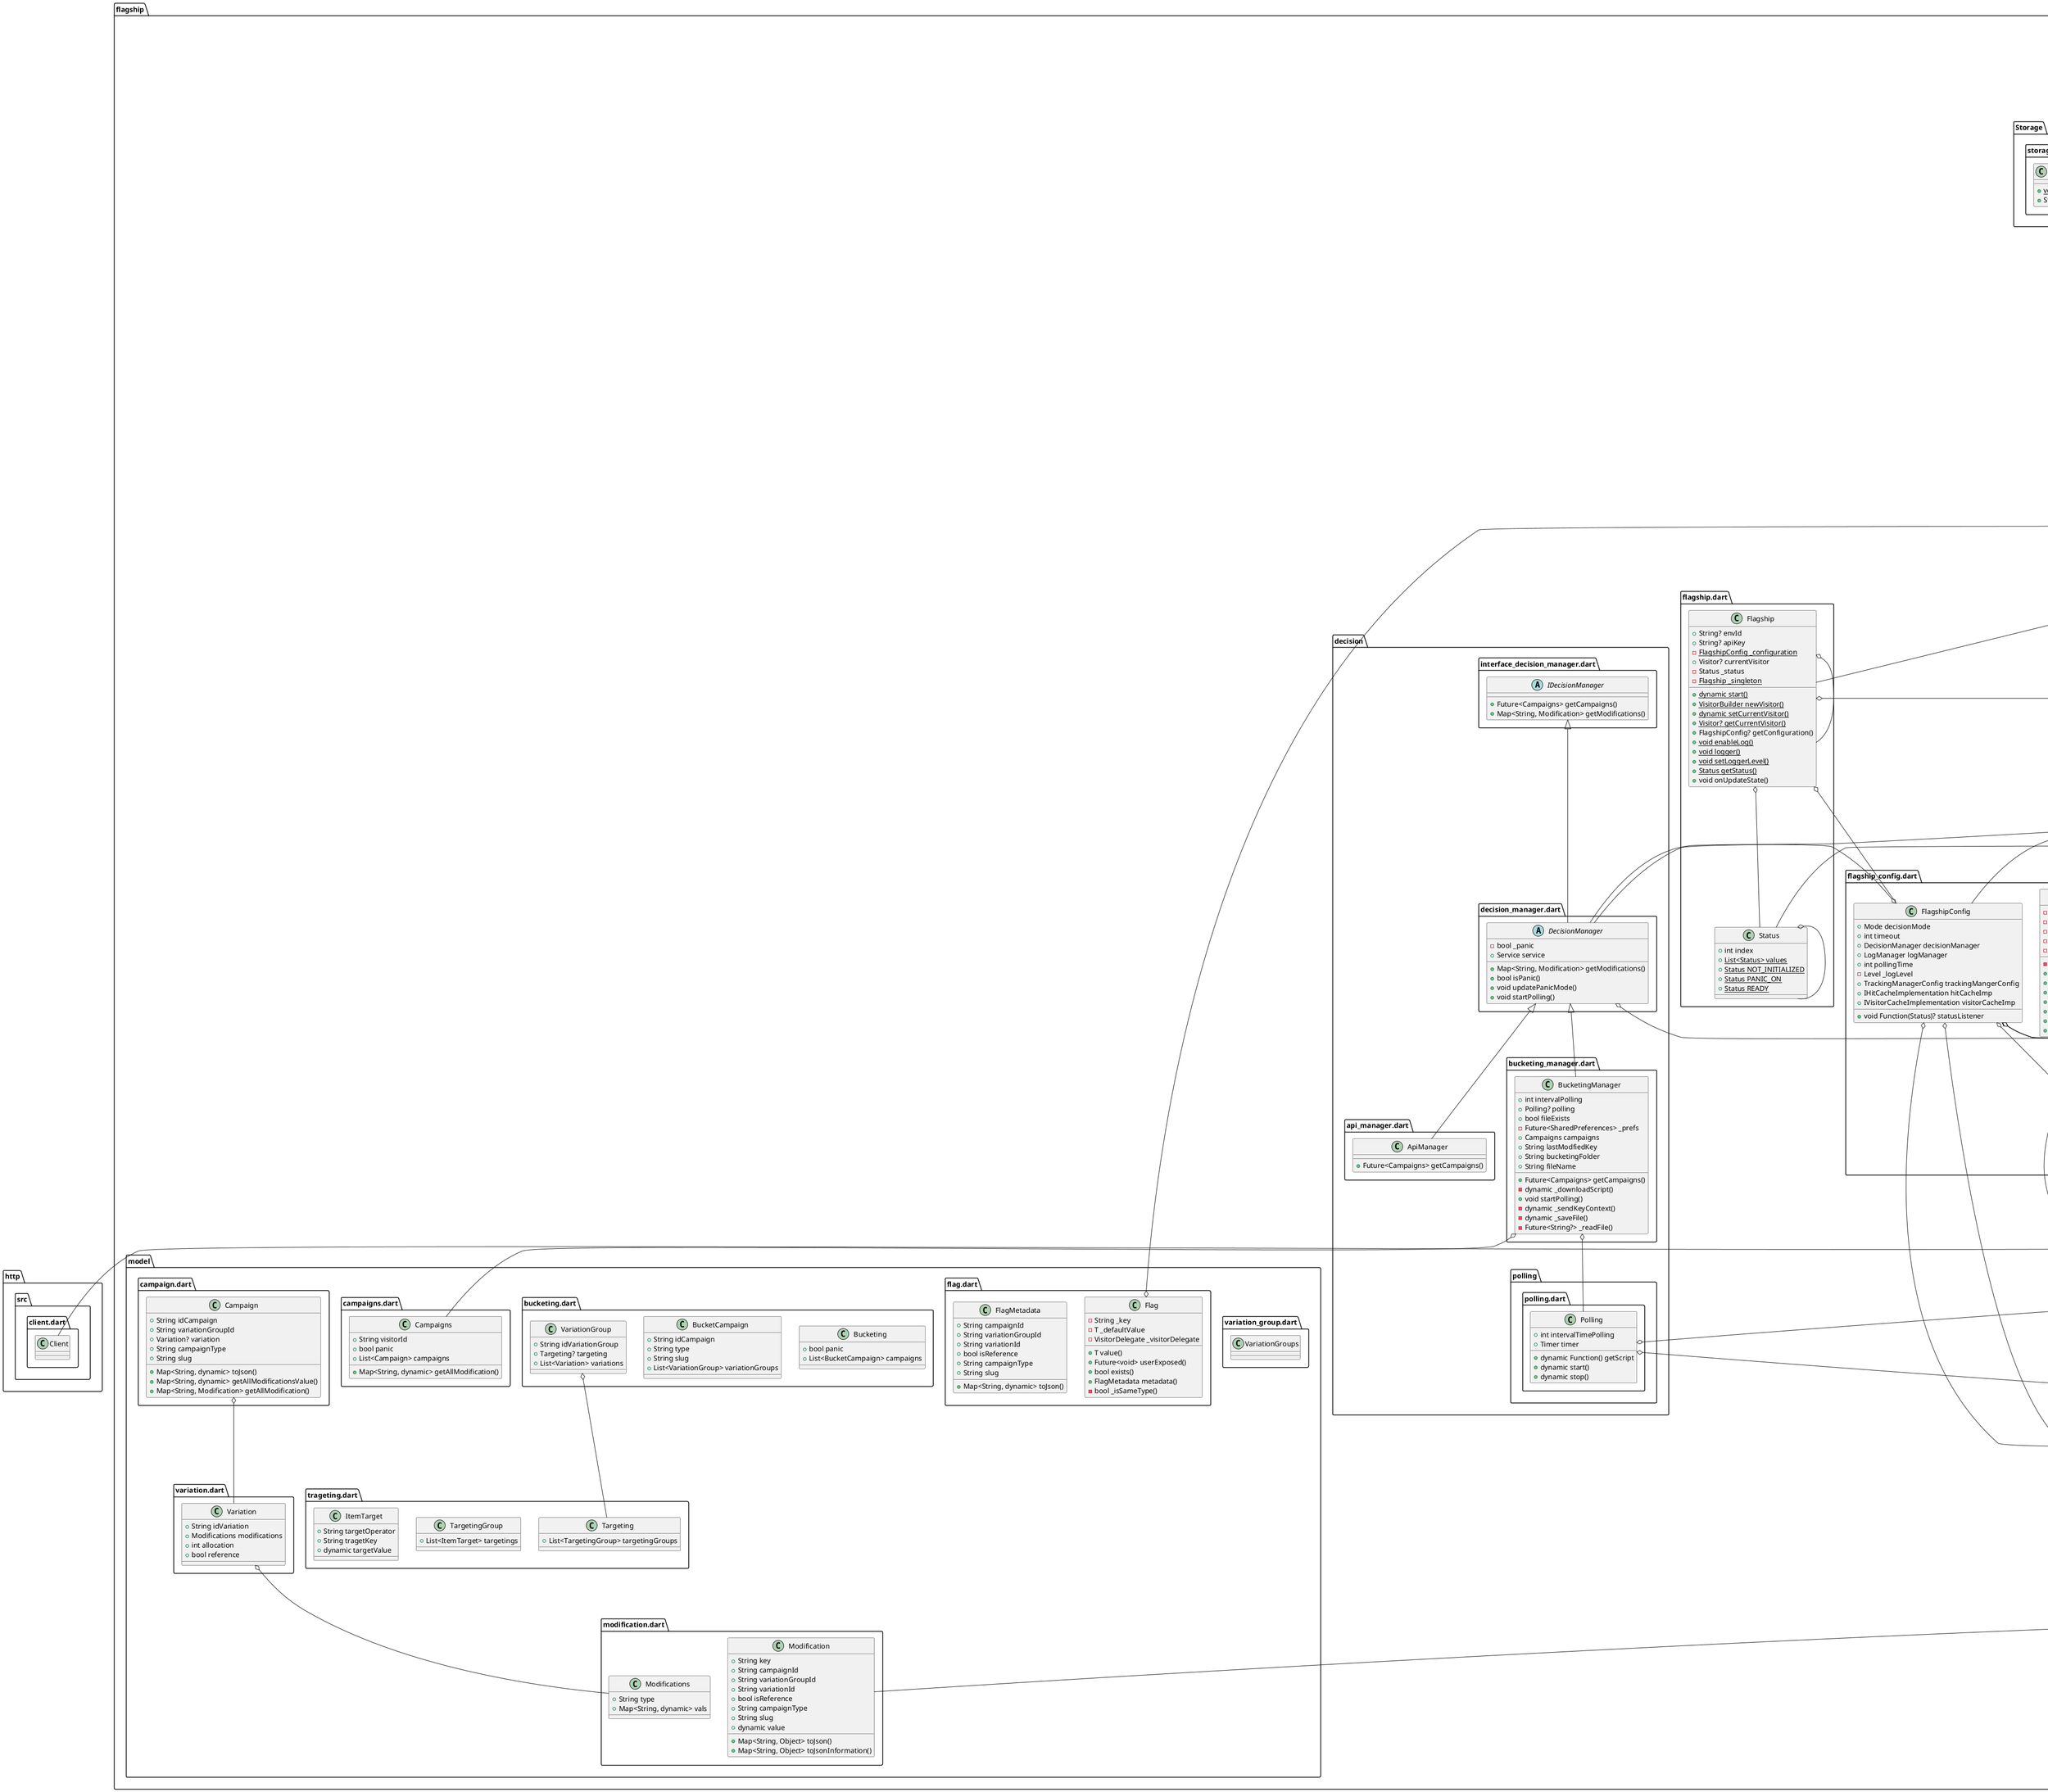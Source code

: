 @startuml
set namespaceSeparator ::

abstract class "flagship::cache::interface_cache.dart::IVisitorCacheImplementation" {
  +void cacheVisitor()
  +JsonCodec lookupVisitor()
  +void flushVisitor()
}

abstract class "flagship::cache::interface_cache.dart::IHitCacheImplementation" {
  +void cacheHits()
  +Map<String, JsonCodec> lookupHits()
  +void flushHits()
  +void flushAllHits()
}

class "flagship::cache::cache_manager.dart::CacheManager" {
}

class "flagship::cache::default_cache.dart::DefaultCacheHitImp" {
  +void cacheHits()
  +void flushHits()
  +Map<String, JsonCodec> lookupHits()
  +void flushAllHits()
}

"flagship::cache::interface_cache.dart::IHitCacheImplementation" <|-- "flagship::cache::default_cache.dart::DefaultCacheHitImp"

class "flagship::cache::default_cache.dart::DefaultCacheVisitorImp" {
  +void cacheVisitor()
  +void flushVisitor()
  +JsonCodec lookupVisitor()
}

"flagship::cache::interface_cache.dart::IVisitorCacheImplementation" <|-- "flagship::cache::default_cache.dart::DefaultCacheVisitorImp"

class "flagship::Targeting::targeting_manager.dart::TargetingManager" {
  +String userId
  +Map<String, dynamic> currentContext
  +bool isTargetingGroupIsOkay()
  +bool checkTargetGroupIsOkay()
  +bool checkTargetingForList()
  +bool checkCondition()
  +bool isCurrentValueEqualToAudienceValue()
  +bool isCurrentValueIsGreaterThanAudience()
  +bool isCurrentValueIsGreaterThanOrEqualAudience()
  +bool isCurrentValueIsLowerThanAudience()
  +bool isCurrentValueIsLowerThanOrEqualAudience()
  +bool isCurrentValueContainAudience()
  +dynamic getCurrentValueFromCtx()
  {static} +FSOperator createOperator()
}

class "flagship::Targeting::targeting_manager.dart::FSOperator" {
  +int index
  {static} +List<FSOperator> values
  {static} +FSOperator EQUALS
  {static} +FSOperator NOT_EQUALS
  {static} +FSOperator GREATER_THAN
  {static} +FSOperator GREATER_THAN_OR_EQUALS
  {static} +FSOperator LOWER_THAN
  {static} +FSOperator LOWER_THAN_OR_EQUALS
  {static} +FSOperator CONTAINS
  {static} +FSOperator NOT_CONTAINS
  {static} +FSOperator Unknown
}

"flagship::Targeting::targeting_manager.dart::FSOperator" o-- "flagship::Targeting::targeting_manager.dart::FSOperator"
"dart::core::Enum" <|-- "flagship::Targeting::targeting_manager.dart::FSOperator"

class "flagship::flagshipContext::flagship_context.dart::FlagshipContext" {
  +int index
  {static} +List<FlagshipContext> values
  {static} +FlagshipContext FIRST_TIME_INIT
  {static} +FlagshipContext DEVICE_LOCALE
  {static} +FlagshipContext DEVICE_TYPE
  {static} +FlagshipContext DEVICE_MODEL
  {static} +FlagshipContext LOCATION_CITY
  {static} +FlagshipContext LOCATION_REGION
  {static} +FlagshipContext LOCATION_COUNTRY
  {static} +FlagshipContext LOCATION_LAT
  {static} +FlagshipContext LOCATION_LONG
  {static} +FlagshipContext IP
  {static} +FlagshipContext OS_NAME
  {static} +FlagshipContext OS_VERSION_NAME
  {static} +FlagshipContext OS_VERSION_CODE
  {static} +FlagshipContext CARRIER_NAME
  {static} +FlagshipContext DEV_MODE
  {static} +FlagshipContext INTERNET_CONNECTION
  {static} +FlagshipContext APP_VERSION_NAME
  {static} +FlagshipContext APP_VERSION_CODE
  {static} +FlagshipContext FLAGSHIP_VERSION
  {static} +FlagshipContext INTERFACE_NAME
}

"flagship::flagshipContext::flagship_context.dart::FlagshipContext" o-- "flagship::flagshipContext::flagship_context.dart::FlagshipContext"
"dart::core::Enum" <|-- "flagship::flagshipContext::flagship_context.dart::FlagshipContext"

class "flagship::flagshipContext::flagship_context_manager.dart::FlagshipContextManager" {
  {static} +Map<String, Object> getPresetContextForApp()
  {static} +Object? getValue()
  {static} +bool chekcValidity()
}

class "flagship::visitor.dart::Visitor" {
  +String visitorId
  +String? anonymousId
  +FlagshipConfig config
  -Map<String, Object> _context
  +Map<String, Modification> modifications
  +TrackingManager trackingManager
  -bool _hasConsented
  -bool _isAuthenticated
  -VisitorDelegate _visitorDelegate
  +FlagshipDelegate flagshipDelegate
  +DecisionManager decisionManager
  +Map<String, Object> getContext()
  +void clearContext()
  +void updateContextWithMap()
  +Map<String, Object> getCurrentContext()
  +void updateContext()
  +void updateFlagshipContext()
  +Flag<dynamic> getFlag()
  +T getModification()
  +Map<String, Object>? getModificationInfo()
  +Future<void> synchronizeModifications()
  +Future<void> fetchFlags()
  +Future<void> activateModification()
  +Future<void> sendHit()
  +void setConsent()
  +bool getConsent()
  +dynamic authenticate()
  +dynamic unauthenticate()
}

"flagship::visitor.dart::Visitor" o-- "flagship::flagship_config.dart::FlagshipConfig"
"flagship::visitor.dart::Visitor" o-- "flagship::tracking::tracking_manager.dart::TrackingManager"
"flagship::visitor.dart::Visitor" o-- "flagship::visitor::visitor_delegate.dart::VisitorDelegate"
"flagship::visitor.dart::Visitor" o-- "flagship::flagship_delegate.dart::FlagshipDelegate"
"flagship::visitor.dart::Visitor" o-- "flagship::decision::decision_manager.dart::DecisionManager"

class "flagship::visitor.dart::VisitorBuilder" {
  +String visitorId
  +Instance instanceType
  -Map<String, Object> _context
  -bool _hasConsented
  -bool _isAuthenticated
  +VisitorBuilder withContext()
  +VisitorBuilder hasConsented()
  +dynamic isAuthenticated()
  +Visitor build()
}

"flagship::visitor.dart::VisitorBuilder" o-- "flagship::visitor.dart::Instance"

class "flagship::visitor.dart::Instance" {
  +int index
  {static} +List<Instance> values
  {static} +Instance SINGLE_INSTANCE
  {static} +Instance NEW_INSTANCE
}

"flagship::visitor.dart::Instance" o-- "flagship::visitor.dart::Instance"
"dart::core::Enum" <|-- "flagship::visitor.dart::Instance"

class "flagship::utils::logger::log_manager.dart::LogManager" {
  +String prefixLog
  {static} +Level level
  {static} +bool logEnabled
  +void printLog()
  -bool _allowDisplay()
  -void _displayPrettyStringJson()
  -void _displayMessage()
}

"flagship::utils::logger::log_manager.dart::LogManager" o-- "flagship::utils::logger::log_manager.dart::Level"

class "flagship::utils::logger::log_manager.dart::Level" {
  +int index
  {static} +List<Level> values
  {static} +Level NONE
  {static} +Level EXCEPTIONS
  {static} +Level ERROR
  {static} +Level WARNING
  {static} +Level DEBUG
  {static} +Level INFO
  {static} +Level ALL
}

"flagship::utils::logger::log_manager.dart::Level" o-- "flagship::utils::logger::log_manager.dart::Level"
"dart::core::Enum" <|-- "flagship::utils::logger::log_manager.dart::Level"

class "flagship::utils::flagship_tools.dart::FlagshipTools" {
  {static} +bool chekcXidEnvironment()
  {static} +dynamic generateFlagshipId()
  {static} +dynamic generateUuidv4()
  {static} +Map<String, Map<String, Object>> hitsToMap()
}

class "flagship::utils::constants.dart::Mode" {
  +int index
  {static} +List<Mode> values
  {static} +Mode DECISION_API
  {static} +Mode BUCKETING
}

"flagship::utils::constants.dart::Mode" o-- "flagship::utils::constants.dart::Mode"
"dart::core::Enum" <|-- "flagship::utils::constants.dart::Mode"

class "flagship::utils::device_tools.dart::FSDevice" {
  {static} +String? deviceModel
  {static} +bool isFirstTimeSdkUse
  {static} +String? getDeviceLanguage()
  {static} +dynamic isFirstTimeUser()
  {static} +Future<String?> getDeviceModel()
  {static} +String? getSystemVersionName()
  {static} +String? getSystemVersion()
  {static} +String getDeviceType()
  {static} +dynamic loadDeviceInfo()
}

abstract class "flagship::flagship_delegate.dart::FlagshipDelegate" {
  +void onUpdateState()
}

class "flagship::Storage::storage_managment.dart::StorageManagment" {
  {static} +void storeJson()
  +String readJson()
}

abstract class "flagship::visitor::Ivisitor.dart::IVisitor" {
  +void updateContext()
  +T getModification()
  +Map<String, Object>? getModificationInfo()
  +Future<void> synchronizeModifications()
  +Future<void> activateModification()
  +Future<void> sendHit()
  +void setConsent()
  +Modification? getFlagModification()
  +dynamic authenticateVisitor()
  +dynamic unAuthenticateVisitor()
}

class "flagship::visitor::visitor_delegate.dart::VisitorDelegate" {
  +Visitor visitor
  +DefaultStrategy getStrategy()
  +Future<void> activateModification()
  +T getModification()
  +Modification? getFlagModification()
  +Map<String, Object>? getModificationInfo()
  +Future<void> synchronizeModifications()
  +void updateContext()
  +Future<void> sendHit()
  +void setConsent()
  +dynamic authenticateVisitor()
  +dynamic unAuthenticateVisitor()
}

"flagship::visitor::visitor_delegate.dart::VisitorDelegate" o-- "flagship::visitor.dart::Visitor"
"flagship::visitor::Ivisitor.dart::IVisitor" <|-- "flagship::visitor::visitor_delegate.dart::VisitorDelegate"

class "flagship::visitor::strategy::not_ready_strategy.dart::NotReadyStrategy" {
  +Future<void> activateModification()
  +T getModification()
  +Map<String, Object>? getModificationInfo()
  +Future<void> sendHit()
  +void setConsent()
}

"flagship::visitor::strategy::default_strategy.dart::DefaultStrategy" <|-- "flagship::visitor::strategy::not_ready_strategy.dart::NotReadyStrategy"

class "flagship::visitor::strategy::panic_strategy.dart::PanicStrategy" {
  +Future<void> activateModification()
  +T getModification()
  +void updateContext()
  +Map<String, Object>? getModificationInfo()
  +Future<void> sendHit()
  +void setConsent()
  +dynamic authenticateVisitor()
  +dynamic unAuthenticateVisitor()
}

"flagship::visitor::strategy::default_strategy.dart::DefaultStrategy" <|-- "flagship::visitor::strategy::panic_strategy.dart::PanicStrategy"

class "flagship::visitor::strategy::default_strategy.dart::DefaultStrategy" {
  +Visitor visitor
  +void updateContext()
  -Future<void> _sendActivate()
  +Future<void> activateModification()
  +Modification? getFlagModification()
  +T getModification()
  +Map<String, Object>? getModificationInfo()
  +Future<void> synchronizeModifications()
  +Future<void> sendHit()
  +void setConsent()
  +dynamic authenticateVisitor()
  +dynamic unAuthenticateVisitor()
}

"flagship::visitor::strategy::default_strategy.dart::DefaultStrategy" o-- "flagship::visitor.dart::Visitor"
"flagship::visitor::Ivisitor.dart::IVisitor" <|-- "flagship::visitor::strategy::default_strategy.dart::DefaultStrategy"

class "flagship::visitor::strategy::no_consent_strategy.dart::NoConsentStrategy" {
  +Future<void> activateModification()
  +Future<void> sendHit()
}

"flagship::visitor::strategy::default_strategy.dart::DefaultStrategy" <|-- "flagship::visitor::strategy::no_consent_strategy.dart::NoConsentStrategy"

class "flagship::flagship.dart::Flagship" {
  +String? envId
  +String? apiKey
  {static} -FlagshipConfig _configuration
  +Visitor? currentVisitor
  -Status _status
  {static} -Flagship _singleton
  {static} +dynamic start()
  {static} +VisitorBuilder newVisitor()
  {static} +dynamic setCurrentVisitor()
  {static} +Visitor? getCurrentVisitor()
  +FlagshipConfig? getConfiguration()
  {static} +void enableLog()
  {static} +void logger()
  {static} +void setLoggerLevel()
  {static} +Status getStatus()
  +void onUpdateState()
}

"flagship::flagship.dart::Flagship" o-- "flagship::flagship_config.dart::FlagshipConfig"
"flagship::flagship.dart::Flagship" o-- "flagship::visitor.dart::Visitor"
"flagship::flagship.dart::Flagship" o-- "flagship::flagship.dart::Status"
"flagship::flagship.dart::Flagship" o-- "flagship::flagship.dart::Flagship"
"flagship::flagship_delegate.dart::FlagshipDelegate" <|-- "flagship::flagship.dart::Flagship"

class "flagship::flagship.dart::Status" {
  +int index
  {static} +List<Status> values
  {static} +Status NOT_INITIALIZED
  {static} +Status PANIC_ON
  {static} +Status READY
}

"flagship::flagship.dart::Status" o-- "flagship::flagship.dart::Status"
"dart::core::Enum" <|-- "flagship::flagship.dart::Status"

class "flagship::model::variation_group.dart::VariationGroups" {
}

class "flagship::model::flag.dart::Flag" {
  -String _key
  -T _defaultValue
  -VisitorDelegate _visitorDelegate
  +T value()
  +Future<void> userExposed()
  +bool exists()
  +FlagMetadata metadata()
  -bool _isSameType()
}

"flagship::model::flag.dart::Flag" o-- "flagship::visitor::visitor_delegate.dart::VisitorDelegate"

class "flagship::model::flag.dart::FlagMetadata" {
  +String campaignId
  +String variationGroupId
  +String variationId
  +bool isReference
  +String campaignType
  +String slug
  +Map<String, dynamic> toJson()
}

class "flagship::model::modification.dart::Modifications" {
  +String type
  +Map<String, dynamic> vals
}

class "flagship::model::modification.dart::Modification" {
  +String key
  +String campaignId
  +String variationGroupId
  +String variationId
  +bool isReference
  +String campaignType
  +String slug
  +dynamic value
  +Map<String, Object> toJson()
  +Map<String, Object> toJsonInformation()
}

class "flagship::model::bucketing.dart::Bucketing" {
  +bool panic
  +List<BucketCampaign> campaigns
}

class "flagship::model::bucketing.dart::BucketCampaign" {
  +String idCampaign
  +String type
  +String slug
  +List<VariationGroup> variationGroups
}

class "flagship::model::bucketing.dart::VariationGroup" {
  +String idVariationGroup
  +Targeting? targeting
  +List<Variation> variations
}

"flagship::model::bucketing.dart::VariationGroup" o-- "flagship::model::trageting.dart::Targeting"

class "flagship::model::campaigns.dart::Campaigns" {
  +String visitorId
  +bool panic
  +List<Campaign> campaigns
  +Map<String, dynamic> getAllModification()
}

class "flagship::model::campaign.dart::Campaign" {
  +String idCampaign
  +String variationGroupId
  +Variation? variation
  +String campaignType
  +String slug
  +Map<String, dynamic> toJson()
  +Map<String, dynamic> getAllModificationsValue()
  +Map<String, Modification> getAllModification()
}

"flagship::model::campaign.dart::Campaign" o-- "flagship::model::variation.dart::Variation"

class "flagship::model::trageting.dart::Targeting" {
  +List<TargetingGroup> targetingGroups
}

class "flagship::model::trageting.dart::TargetingGroup" {
  +List<ItemTarget> targetings
}

class "flagship::model::trageting.dart::ItemTarget" {
  +String targetOperator
  +String tragetKey
  +dynamic targetValue
}

class "flagship::model::variation.dart::Variation" {
  +String idVariation
  +Modifications modifications
  +int allocation
  +bool reference
}

"flagship::model::variation.dart::Variation" o-- "flagship::model::modification.dart::Modifications"

class "flagship::api::endpoints.dart::Endpoints" {
  {static} +String SEP
  {static} +String DECISION_API
  {static} +String CAMPAIGNS
  {static} +String ARIANE
  {static} +String ACTIVATION
  {static} +String EVENTS
  {static} +String BUCKETING_SCRIPT
  {static} +String BATCH
}

class "flagship::api::service.dart::Service" {
  +Client httpClient
  +Future<Response> sendHttpRequest()
}

"flagship::api::service.dart::Service" o-- "http::src::client.dart::Client"

class "flagship::api::service.dart::RequestType" {
  +int index
  {static} +List<RequestType> values
  {static} +RequestType Post
  {static} +RequestType Get
}

"flagship::api::service.dart::RequestType" o-- "flagship::api::service.dart::RequestType"
"dart::core::Enum" <|-- "flagship::api::service.dart::RequestType"

class "flagship::tracking::tracking_manager.dart::TrackingManager" {
  +String apiKey
  +Service service
  +FlagshipPoolQueue fsPool
  +FlagshipPoolQueue activatePool
  +IHitCacheImplementation fsCacheHit
  +TrackingManagerConfig configTracking
  +BatchManager batchManager
  +TrackingManagerDelegate? delegate
  +Map<String, String> fsHeader
  +Future<void> sendActivate()
  +Future<void> sendHit()
  +Future<void> sendBatch()
}

"flagship::tracking::tracking_manager.dart::TrackingManager" o-- "flagship::api::service.dart::Service"
"flagship::tracking::tracking_manager.dart::TrackingManager" o-- "flagship::tracking::pool_queue.dart::FlagshipPoolQueue"
"flagship::tracking::tracking_manager.dart::TrackingManager" o-- "flagship::cache::interface_cache.dart::IHitCacheImplementation"
"flagship::tracking::tracking_manager.dart::TrackingManager" o-- "flagship::tracking::tracking_manager_config.dart::TrackingManagerConfig"
"flagship::tracking::tracking_manager.dart::TrackingManager" o-- "flagship::tracking::batch_manager.dart::BatchManager"
"flagship::tracking::tracking_manager.dart::TrackingManager" o-- "flagship::tracking::tracking_manager.dart::TrackingManagerDelegate"

abstract class "flagship::tracking::tracking_manager.dart::TrackingManagerDelegate" {
  +dynamic onSendBatchWithSucess()
  +dynamic onFailedToSendBatch()
}

class "flagship::tracking::tracking_manager_config.dart::TrackingManagerConfig" {
  +int batchIntervals
  +int poolMaxSize
  +BatchCachingStrategy batchStrategy
}

"flagship::tracking::tracking_manager_config.dart::TrackingManagerConfig" o-- "flagship::tracking::tracking_manager_config.dart::BatchCachingStrategy"

class "flagship::tracking::tracking_manager_config.dart::BatchCachingStrategy" {
  +int index
  {static} +List<BatchCachingStrategy> values
  {static} +BatchCachingStrategy BATCH_CONTINUOUS_CACHING
  {static} +BatchCachingStrategy BATCH_PERIODIC_CACHING
}

"flagship::tracking::tracking_manager_config.dart::BatchCachingStrategy" o-- "flagship::tracking::tracking_manager_config.dart::BatchCachingStrategy"
"dart::core::Enum" <|-- "flagship::tracking::tracking_manager_config.dart::BatchCachingStrategy"

class "flagship::tracking::batch_manager.dart::BatchManager" {
  +PausableTimer cronTimer
  +FlagshipPoolQueue fsPool
  +Function sendBatch
  +IHitCacheImplementation fsCacheHit
  +TrackingManagerConfig configTracking
  +bool cronTimerIsPaused
  +void startCron()
  +void batchFromQueue()
  +Batch createBatch()
  +dynamic onSendBatchWithSucess()
  +dynamic onFailedToSendBatch()
  +void onPoolSizeMaxReached()
}

"flagship::tracking::batch_manager.dart::BatchManager" o-- "pausable_timer::pausable_timer.dart::PausableTimer"
"flagship::tracking::batch_manager.dart::BatchManager" o-- "flagship::tracking::pool_queue.dart::FlagshipPoolQueue"
"flagship::tracking::batch_manager.dart::BatchManager" o-- "flagship::cache::interface_cache.dart::IHitCacheImplementation"
"flagship::tracking::batch_manager.dart::BatchManager" o-- "flagship::tracking::tracking_manager_config.dart::TrackingManagerConfig"
"flagship::tracking::tracking_manager.dart::TrackingManagerDelegate" <|-- "flagship::tracking::batch_manager.dart::BatchManager"
"flagship::tracking::pool_queue.dart::FlagshipPoolQueueDelegate" <|-- "flagship::tracking::batch_manager.dart::BatchManager"

class "flagship::tracking::pool_queue.dart::FlagshipPoolQueue" {
  +Queue<BaseHit> fsQueue
  +FlagshipPoolQueueDelegate? delegate
  +dynamic sizelimitation
  +void addTrackElement()
  +void addListOfElements()
  +void removeTrackElement()
  +List<String> flushTrackQueue()
  +void removeHitsForVisitorId()
  +List<BaseHit> extractXElementFromQueue()
  +List<Hit> extractHitsWithVisitorId()
  +List<String> getAllIds()
  +bool isEmpty()
}

"flagship::tracking::pool_queue.dart::FlagshipPoolQueue" o-- "dart::collection::Queue<BaseHit>"
"flagship::tracking::pool_queue.dart::FlagshipPoolQueue" o-- "flagship::tracking::pool_queue.dart::FlagshipPoolQueueDelegate"

abstract class "flagship::tracking::pool_queue.dart::FlagshipPoolQueueDelegate" {
  +void onPoolSizeMaxReached()
}

class "flagship::decision::polling::polling.dart::Polling" {
  +int intervalTimePolling
  +dynamic Function() getScript
  +Timer timer
  +dynamic start()
  +dynamic stop()
}

"flagship::decision::polling::polling.dart::Polling" o-- "null::dynamic Function()"
"flagship::decision::polling::polling.dart::Polling" o-- "dart::async::Timer"

class "flagship::decision::api_manager.dart::ApiManager" {
  +Future<Campaigns> getCampaigns()
}

"flagship::decision::decision_manager.dart::DecisionManager" <|-- "flagship::decision::api_manager.dart::ApiManager"

class "flagship::decision::bucketing_manager.dart::BucketingManager" {
  +int intervalPolling
  +Polling? polling
  +bool fileExists
  -Future<SharedPreferences> _prefs
  +Campaigns campaigns
  +String lastModfiedKey
  +String bucketingFolder
  +String fileName
  +Future<Campaigns> getCampaigns()
  -dynamic _downloadScript()
  +void startPolling()
  -dynamic _sendKeyContext()
  -dynamic _saveFile()
  -Future<String?> _readFile()
}

"flagship::decision::bucketing_manager.dart::BucketingManager" o-- "flagship::decision::polling::polling.dart::Polling"
"flagship::decision::bucketing_manager.dart::BucketingManager" o-- "flagship::model::campaigns.dart::Campaigns"
"flagship::decision::decision_manager.dart::DecisionManager" <|-- "flagship::decision::bucketing_manager.dart::BucketingManager"

abstract class "flagship::decision::decision_manager.dart::DecisionManager" {
  -bool _panic
  +Service service
  +Map<String, Modification> getModifications()
  +bool isPanic()
  +void updatePanicMode()
  +void startPolling()
}

"flagship::decision::decision_manager.dart::DecisionManager" o-- "flagship::api::service.dart::Service"
"flagship::decision::interface_decision_manager.dart::IDecisionManager" <|-- "flagship::decision::decision_manager.dart::DecisionManager"

abstract class "flagship::decision::interface_decision_manager.dart::IDecisionManager" {
  +Future<Campaigns> getCampaigns()
  +Map<String, Modification> getModifications()
}

class "flagship::flagship_config.dart::FlagshipConfig" {
  +Mode decisionMode
  +int timeout
  +DecisionManager decisionManager
  +LogManager logManager
  +void Function(Status)? statusListener
  +int pollingTime
  -Level _logLevel
  +TrackingManagerConfig trackingMangerConfig
  +IHitCacheImplementation hitCacheImp
  +IVisitorCacheImplementation visitorCacheImp
}

"flagship::flagship_config.dart::FlagshipConfig" o-- "flagship::utils::constants.dart::Mode"
"flagship::flagship_config.dart::FlagshipConfig" o-- "flagship::decision::decision_manager.dart::DecisionManager"
"flagship::flagship_config.dart::FlagshipConfig" o-- "flagship::utils::logger::log_manager.dart::LogManager"
"flagship::flagship_config.dart::FlagshipConfig" o-- "flagship::flagship_config.dart::void Function(Status)"
"flagship::flagship_config.dart::FlagshipConfig" o-- "flagship::utils::logger::log_manager.dart::Level"
"flagship::flagship_config.dart::FlagshipConfig" o-- "flagship::tracking::tracking_manager_config.dart::TrackingManagerConfig"
"flagship::flagship_config.dart::FlagshipConfig" o-- "flagship::cache::interface_cache.dart::IHitCacheImplementation"
"flagship::flagship_config.dart::FlagshipConfig" o-- "flagship::cache::interface_cache.dart::IVisitorCacheImplementation"

class "flagship::flagship_config.dart::ConfigBuilder" {
  -Mode _mode
  -int _timeout
  -Level _logLevel
  -int _pollingTime
  -void Function(Status)? _statusListener
  -TrackingManagerConfig _trackingManagerConfig
  +ConfigBuilder withMode()
  +ConfigBuilder withTimeout()
  +ConfigBuilder withLogLevel()
  +ConfigBuilder withBucketingPollingIntervals()
  +ConfigBuilder withStatusListener()
  +ConfigBuilder withTrackingConfig()
  +FlagshipConfig build()
}

"flagship::flagship_config.dart::ConfigBuilder" o-- "flagship::utils::constants.dart::Mode"
"flagship::flagship_config.dart::ConfigBuilder" o-- "flagship::utils::logger::log_manager.dart::Level"
"flagship::flagship_config.dart::ConfigBuilder" o-- "flagship::flagship_config.dart::void Function(Status)"
"flagship::flagship_config.dart::ConfigBuilder" o-- "flagship::tracking::tracking_manager_config.dart::TrackingManagerConfig"

class "flagship::hits::segment.dart::Segment" {
  +Map<String, dynamic> persona
  +Map<String, Object> bodyTrack
}

"flagship::hits::hit.dart::BaseHit" <|-- "flagship::hits::segment.dart::Segment"

class "flagship::hits::batch.dart::Batch" {
  +List<Hit> listOfHits
  +HitCategory type
  +Map<String, Object> bodyTrack
  +bool isValid()
}

"flagship::hits::batch.dart::Batch" o-- "flagship::hits::hit.dart::HitCategory"
"flagship::hits::hit.dart::BaseHit" <|-- "flagship::hits::batch.dart::Batch"

class "flagship::hits::batch.dart::ActivateBatch" {
  +List<Hit> batch
  +String envId
  +Map<String, Object> toJson()
}

abstract class "flagship::hits::hit.dart::Hit" {
  +String id
  +String visitorId
  +HitCategory type
  +Map<String, Object> bodyTrack
  +bool isValid()
  +bool isLessThan4H()
}

"flagship::hits::hit.dart::Hit" o-- "flagship::hits::hit.dart::HitCategory"

class "flagship::hits::hit.dart::BaseHit" {
  +String clientId
  +String? anonymousId
  +String dataSource
  +String? userIp
  +String? screenResolution
  +String? screenColorDepth
  +String? userLanguage
  +int? sessionNumber
  +DateTime qt
  +Map<String, Object> bodyTrack
  +Map<String, Object> communBodyTrack
  +String typeOfEvent
  -Map<String, String> _createTuple()
  +bool isValid()
  +bool isLessThan4H()
}

"flagship::hits::hit.dart::Hit" <|-- "flagship::hits::hit.dart::BaseHit"

class "flagship::hits::hit.dart::HitCategory" {
  +int index
  {static} +List<HitCategory> values
  {static} +HitCategory SCREENVIEW
  {static} +HitCategory PAGEVIEW
  {static} +HitCategory TRANSACTION
  {static} +HitCategory ITEM
  {static} +HitCategory EVENT
  {static} +HitCategory ACTIVATION
  {static} +HitCategory CONSENT
  {static} +HitCategory BATCH
  {static} +HitCategory SEGMENT
  {static} +HitCategory NONE
}

"flagship::hits::hit.dart::HitCategory" o-- "flagship::hits::hit.dart::HitCategory"
"dart::core::Enum" <|-- "flagship::hits::hit.dart::HitCategory"

class "flagship::hits::event.dart::Event" {
  +EventCategory? category
  +String action
  +String? label
  +int? value
  +Map<String, Object> bodyTrack
}

"flagship::hits::event.dart::Event" o-- "flagship::hits::event.dart::EventCategory"
"flagship::hits::hit.dart::BaseHit" <|-- "flagship::hits::event.dart::Event"

class "flagship::hits::event.dart::Consent" {
}

"flagship::hits::event.dart::Event" <|-- "flagship::hits::event.dart::Consent"

class "flagship::hits::event.dart::EventCategory" {
  +int index
  {static} +List<EventCategory> values
  {static} +EventCategory Action_Tracking
  {static} +EventCategory User_Engagement
}

"flagship::hits::event.dart::EventCategory" o-- "flagship::hits::event.dart::EventCategory"
"dart::core::Enum" <|-- "flagship::hits::event.dart::EventCategory"

class "flagship::hits::transaction.dart::Transaction" {
  +String transactionId
  +String affiliation
  +double? revenue
  +double? shipping
  +double? tax
  +String? currency
  +String? couponCode
  +String? paymentMethod
  +String? shippingMethod
  +int? itemCount
  +Map<String, Object> bodyTrack
}

"flagship::hits::hit.dart::BaseHit" <|-- "flagship::hits::transaction.dart::Transaction"

class "flagship::hits::item.dart::Item" {
  +String transactionId
  +String name
  +String code
  +double? price
  +int? quantity
  +String? category
  +Map<String, Object> bodyTrack
}

"flagship::hits::hit.dart::BaseHit" <|-- "flagship::hits::item.dart::Item"

class "flagship::hits::activate.dart::Activate" {
  +Modification modification
  +String? anonymousId
  +String envId
  +Map<String, Object> bodyTrack
  +Map<String, Object> toJson()
  +bool isValid()
  +bool isLessThan4H()
}

"flagship::hits::activate.dart::Activate" o-- "flagship::model::modification.dart::Modification"
"flagship::hits::hit.dart::BaseHit" <|-- "flagship::hits::activate.dart::Activate"

class "flagship::hits::screen.dart::Screen" {
  +String location
  +Map<String, Object> bodyTrack
}

"flagship::hits::hit.dart::BaseHit" <|-- "flagship::hits::screen.dart::Screen"


@enduml